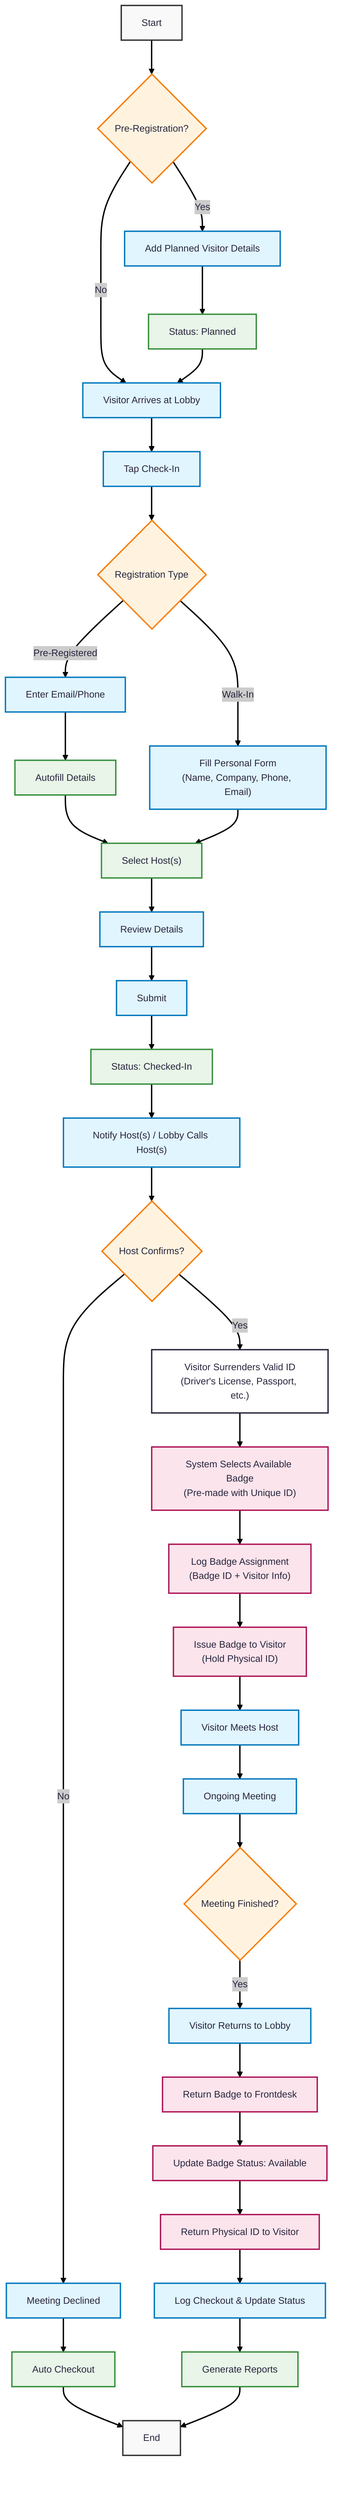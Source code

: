 ---
config:
  theme: redux
  layout: dagre
---
flowchart TB
    A["Start"] --> B{"Pre-Registration?"}
    B -- Yes --> D["Add Planned Visitor Details"]
    D --> E["Status: Planned"]
    B -- No --> G["Visitor Arrives at Lobby"]
    E --> G
    G --> H["Tap Check-In"]
    H --> I{"Registration Type"}
    I -- "Pre-Registered" --> J["Enter Email/Phone"]
    J --> K["Autofill Details"]
    I -- "Walk-In" --> M["Fill Personal Form<br/>(Name, Company, Phone, Email)"]
    K --> O["Select Host(s)"]
    M --> O
    O --> R["Review Details"]
    R --> S["Submit"]
    S --> T["Status: Checked-In"]
    T --> U["Notify Host(s) / Lobby Calls Host(s)"]
    U --> HC{"Host Confirms?"}
    HC -- Yes --> ID["Visitor Surrenders Valid ID<br/>(Driver's License, Passport, etc.)"]
    ID --> AB["System Selects Available Badge<br/>(Pre-made with Unique ID)"]
    AB --> LB["Log Badge Assignment<br/>(Badge ID + Visitor Info)"]
    LB --> IB["Issue Badge to Visitor<br/>(Hold Physical ID)"]
    IB --> VM["Visitor Meets Host"]
    HC -- No --> NM["Meeting Declined"]
    NM --> CO["Auto Checkout"]
    CO --> BB["End"]
    VM --> OM["Ongoing Meeting"]
    OM --> MF{"Meeting Finished?"}
    MF -- Yes --> CB["Visitor Returns to Lobby"]
    CB --> RB["Return Badge to Frontdesk"]
    RB --> UB["Update Badge Status: Available"]
    UB --> RI["Return Physical ID to Visitor"]
    RI --> LCO["Log Checkout & Update Status"]
    LCO --> AA["Generate Reports"]
    AA --> BB
     A:::startEnd
     B:::decision
     D:::process
     E:::system
     G:::process
     H:::process
     I:::decision
     J:::process
     K:::system
     M:::process
     O:::system
     R:::process
     S:::process
     T:::system
     U:::process
     HC:::decision
     AB:::badge
     LB:::badge
     UB:::badge
     IB:::badge
     VM:::process
     NM:::process
     CO:::system
     BB:::startEnd
     OM:::process
     MF:::decision
     CB:::process
     RB:::badge
     RI:::badge
     LCO:::process
     AA:::system
    classDef startEnd fill:#f9f9f9,stroke:#333,stroke-width:2px
    classDef process fill:#e1f5fe,stroke:#0277bd,stroke-width:2px
    classDef decision fill:#fff3e0,stroke:#f57c00,stroke-width:2px
    classDef system fill:#e8f5e8,stroke:#388e3c,stroke-width:2px
    classDef badge fill:#fce4ec,stroke:#ad1457,stroke-width:2px